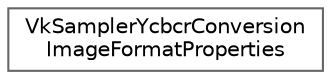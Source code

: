 digraph "类继承关系图"
{
 // LATEX_PDF_SIZE
  bgcolor="transparent";
  edge [fontname=Helvetica,fontsize=10,labelfontname=Helvetica,labelfontsize=10];
  node [fontname=Helvetica,fontsize=10,shape=box,height=0.2,width=0.4];
  rankdir="LR";
  Node0 [id="Node000000",label="VkSamplerYcbcrConversion\lImageFormatProperties",height=0.2,width=0.4,color="grey40", fillcolor="white", style="filled",URL="$struct_vk_sampler_ycbcr_conversion_image_format_properties.html",tooltip=" "];
}
